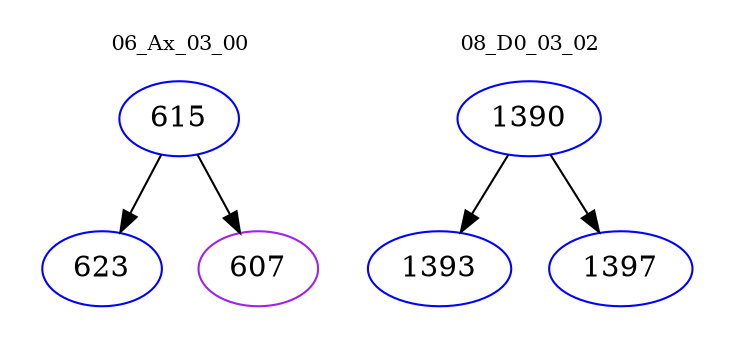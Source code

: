 digraph{
subgraph cluster_0 {
color = white
label = "06_Ax_03_00";
fontsize=10;
T0_615 [label="615", color="blue"]
T0_615 -> T0_623 [color="black"]
T0_623 [label="623", color="blue"]
T0_615 -> T0_607 [color="black"]
T0_607 [label="607", color="purple"]
}
subgraph cluster_1 {
color = white
label = "08_D0_03_02";
fontsize=10;
T1_1390 [label="1390", color="blue"]
T1_1390 -> T1_1393 [color="black"]
T1_1393 [label="1393", color="blue"]
T1_1390 -> T1_1397 [color="black"]
T1_1397 [label="1397", color="blue"]
}
}
